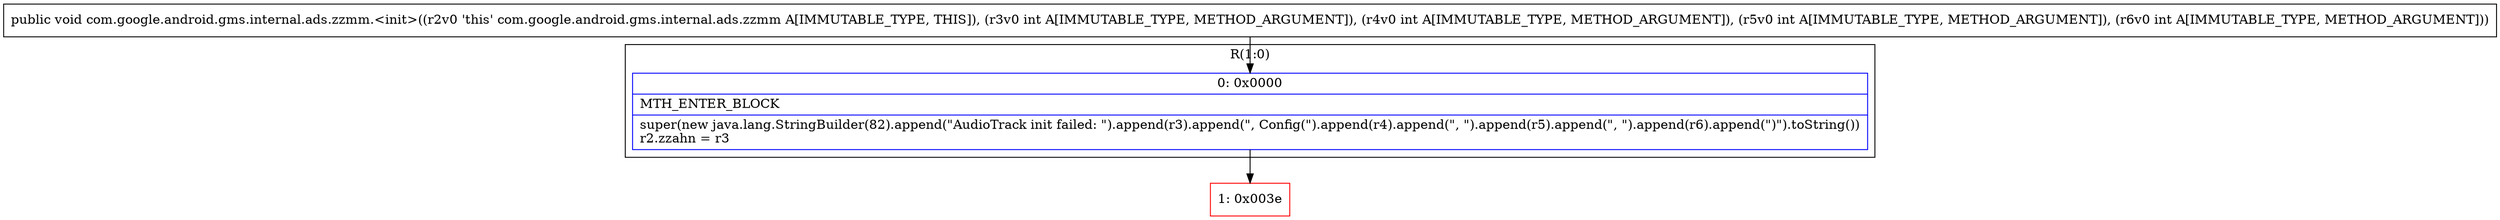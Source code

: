 digraph "CFG forcom.google.android.gms.internal.ads.zzmm.\<init\>(IIII)V" {
subgraph cluster_Region_1598595180 {
label = "R(1:0)";
node [shape=record,color=blue];
Node_0 [shape=record,label="{0\:\ 0x0000|MTH_ENTER_BLOCK\l|super(new java.lang.StringBuilder(82).append(\"AudioTrack init failed: \").append(r3).append(\", Config(\").append(r4).append(\", \").append(r5).append(\", \").append(r6).append(\")\").toString())\lr2.zzahn = r3\l}"];
}
Node_1 [shape=record,color=red,label="{1\:\ 0x003e}"];
MethodNode[shape=record,label="{public void com.google.android.gms.internal.ads.zzmm.\<init\>((r2v0 'this' com.google.android.gms.internal.ads.zzmm A[IMMUTABLE_TYPE, THIS]), (r3v0 int A[IMMUTABLE_TYPE, METHOD_ARGUMENT]), (r4v0 int A[IMMUTABLE_TYPE, METHOD_ARGUMENT]), (r5v0 int A[IMMUTABLE_TYPE, METHOD_ARGUMENT]), (r6v0 int A[IMMUTABLE_TYPE, METHOD_ARGUMENT])) }"];
MethodNode -> Node_0;
Node_0 -> Node_1;
}

